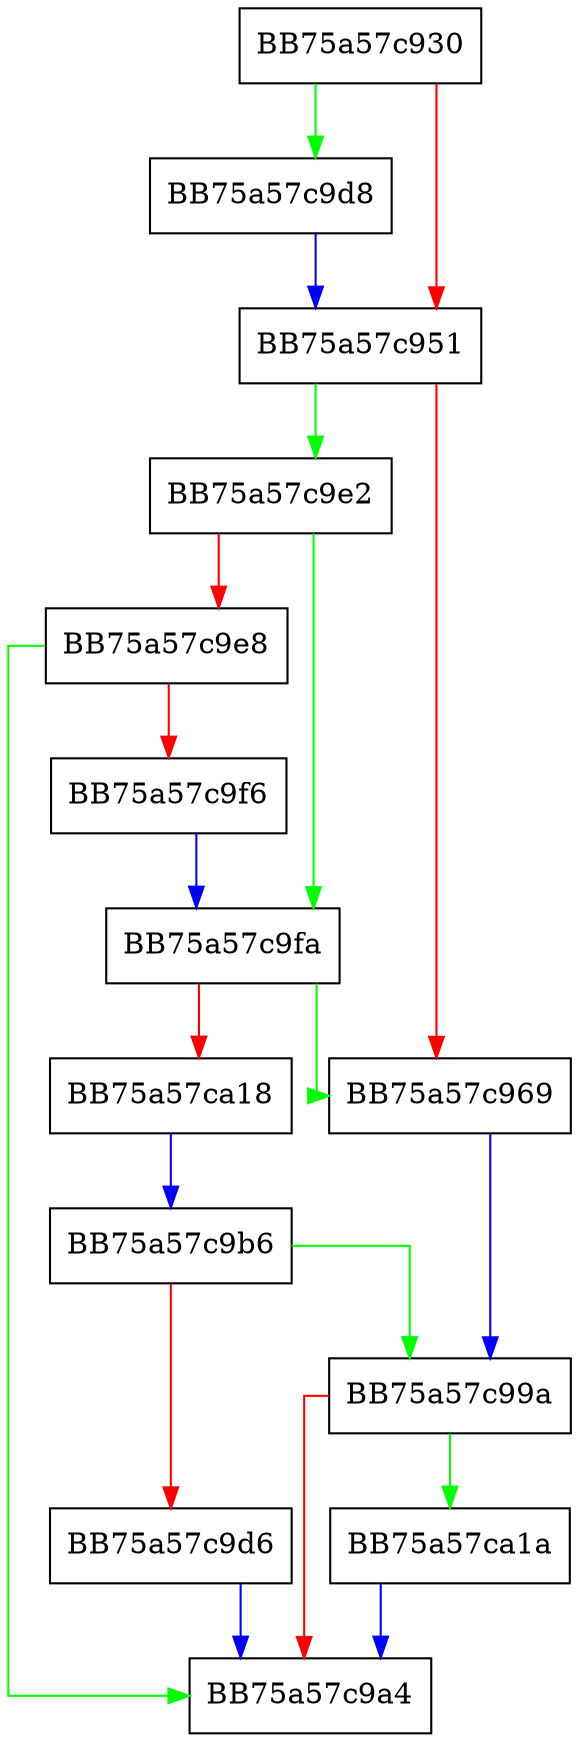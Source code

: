 digraph load_cache {
  node [shape="box"];
  graph [splines=ortho];
  BB75a57c930 -> BB75a57c9d8 [color="green"];
  BB75a57c930 -> BB75a57c951 [color="red"];
  BB75a57c951 -> BB75a57c9e2 [color="green"];
  BB75a57c951 -> BB75a57c969 [color="red"];
  BB75a57c969 -> BB75a57c99a [color="blue"];
  BB75a57c99a -> BB75a57ca1a [color="green"];
  BB75a57c99a -> BB75a57c9a4 [color="red"];
  BB75a57c9b6 -> BB75a57c99a [color="green"];
  BB75a57c9b6 -> BB75a57c9d6 [color="red"];
  BB75a57c9d6 -> BB75a57c9a4 [color="blue"];
  BB75a57c9d8 -> BB75a57c951 [color="blue"];
  BB75a57c9e2 -> BB75a57c9fa [color="green"];
  BB75a57c9e2 -> BB75a57c9e8 [color="red"];
  BB75a57c9e8 -> BB75a57c9a4 [color="green"];
  BB75a57c9e8 -> BB75a57c9f6 [color="red"];
  BB75a57c9f6 -> BB75a57c9fa [color="blue"];
  BB75a57c9fa -> BB75a57c969 [color="green"];
  BB75a57c9fa -> BB75a57ca18 [color="red"];
  BB75a57ca18 -> BB75a57c9b6 [color="blue"];
  BB75a57ca1a -> BB75a57c9a4 [color="blue"];
}